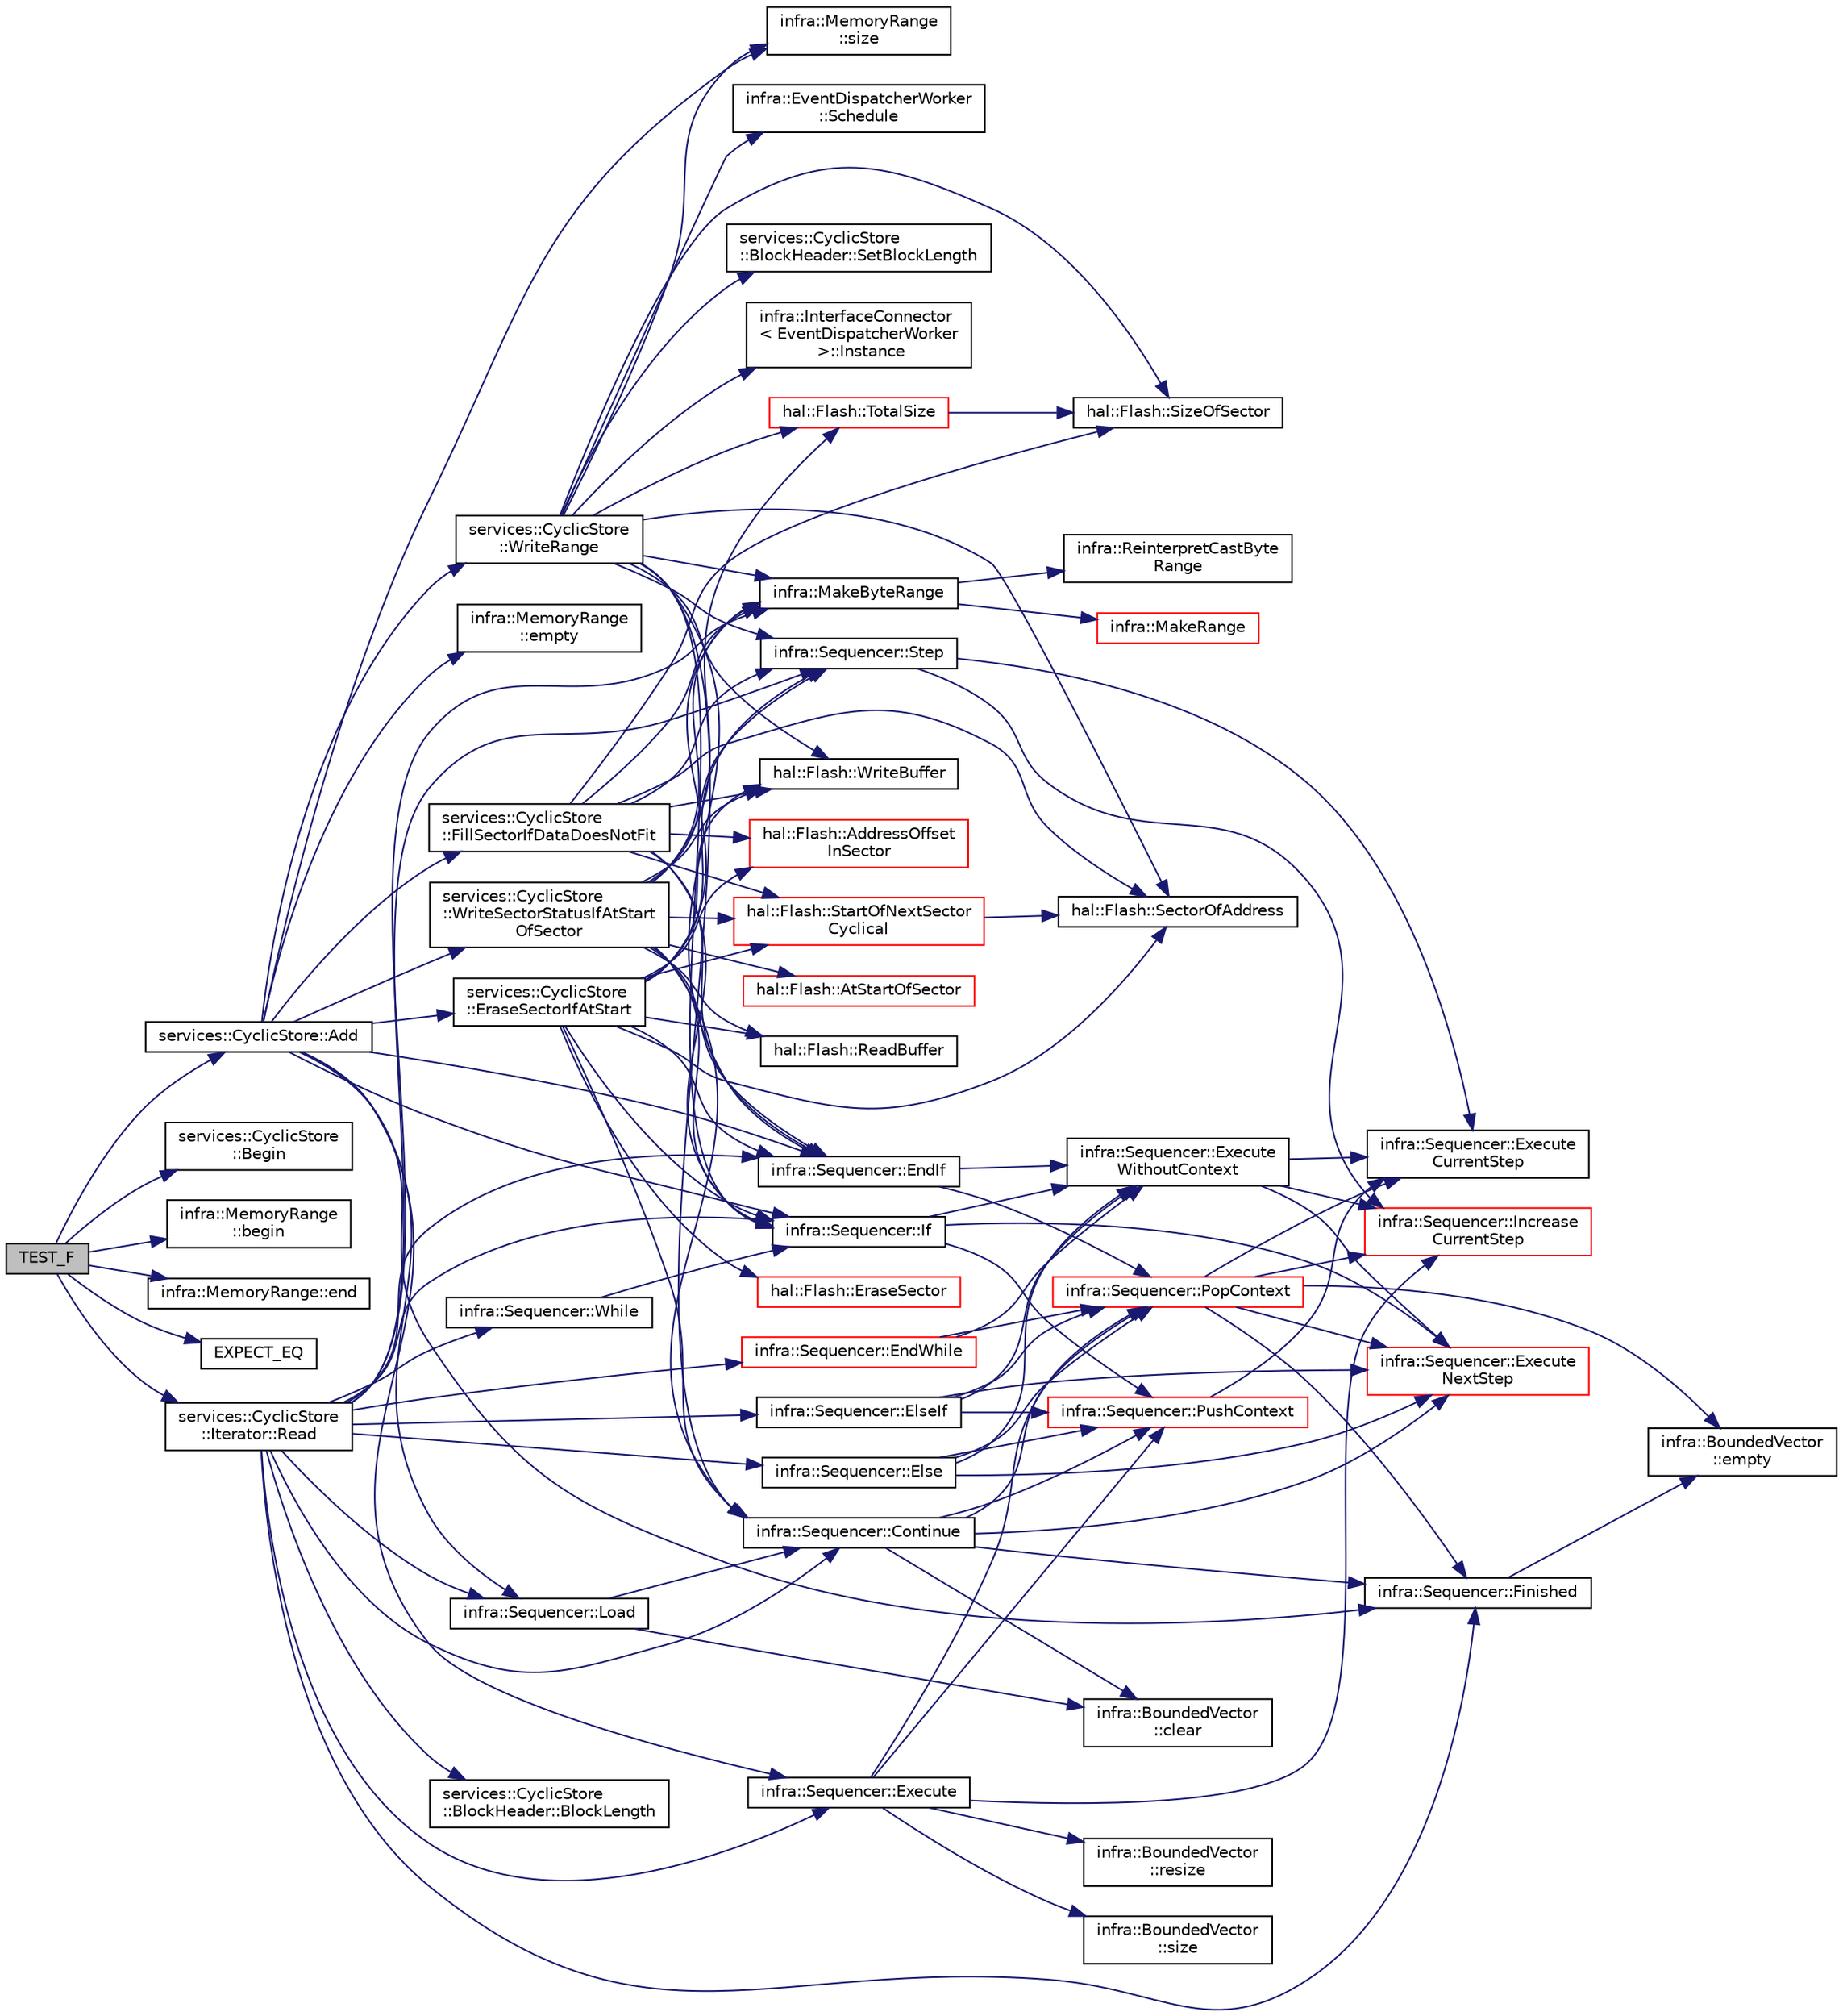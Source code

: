 digraph "TEST_F"
{
 // INTERACTIVE_SVG=YES
  edge [fontname="Helvetica",fontsize="10",labelfontname="Helvetica",labelfontsize="10"];
  node [fontname="Helvetica",fontsize="10",shape=record];
  rankdir="LR";
  Node651 [label="TEST_F",height=0.2,width=0.4,color="black", fillcolor="grey75", style="filled", fontcolor="black"];
  Node651 -> Node652 [color="midnightblue",fontsize="10",style="solid",fontname="Helvetica"];
  Node652 [label="services::CyclicStore::Add",height=0.2,width=0.4,color="black", fillcolor="white", style="filled",URL="$d4/d36/classservices_1_1_cyclic_store.html#a6831a59811174b5a79616e69b555ef12"];
  Node652 -> Node653 [color="midnightblue",fontsize="10",style="solid",fontname="Helvetica"];
  Node653 [label="infra::MemoryRange\l::empty",height=0.2,width=0.4,color="black", fillcolor="white", style="filled",URL="$d0/d6d/classinfra_1_1_memory_range.html#a0dc90caa282524ee9828bf8128e3a569"];
  Node652 -> Node654 [color="midnightblue",fontsize="10",style="solid",fontname="Helvetica"];
  Node654 [label="infra::MemoryRange\l::size",height=0.2,width=0.4,color="black", fillcolor="white", style="filled",URL="$d0/d6d/classinfra_1_1_memory_range.html#ae8fbbf531d3696b6a64ac13385acdc66"];
  Node652 -> Node655 [color="midnightblue",fontsize="10",style="solid",fontname="Helvetica"];
  Node655 [label="infra::Sequencer::Finished",height=0.2,width=0.4,color="black", fillcolor="white", style="filled",URL="$d8/dcc/classinfra_1_1_sequencer.html#aa8d62e488058da02b14a31017a33b199"];
  Node655 -> Node656 [color="midnightblue",fontsize="10",style="solid",fontname="Helvetica"];
  Node656 [label="infra::BoundedVector\l::empty",height=0.2,width=0.4,color="black", fillcolor="white", style="filled",URL="$dc/de7/classinfra_1_1_bounded_vector.html#ab9477e08e53eb7d020fac8bd1d37fda7"];
  Node652 -> Node657 [color="midnightblue",fontsize="10",style="solid",fontname="Helvetica"];
  Node657 [label="infra::Sequencer::Load",height=0.2,width=0.4,color="black", fillcolor="white", style="filled",URL="$d8/dcc/classinfra_1_1_sequencer.html#ade4e7fa24c5c9451ed375fe6c155f694"];
  Node657 -> Node658 [color="midnightblue",fontsize="10",style="solid",fontname="Helvetica"];
  Node658 [label="infra::BoundedVector\l::clear",height=0.2,width=0.4,color="black", fillcolor="white", style="filled",URL="$dc/de7/classinfra_1_1_bounded_vector.html#a0d65fc52854eb5ee43419e451e3cd49a"];
  Node657 -> Node659 [color="midnightblue",fontsize="10",style="solid",fontname="Helvetica"];
  Node659 [label="infra::Sequencer::Continue",height=0.2,width=0.4,color="black", fillcolor="white", style="filled",URL="$d8/dcc/classinfra_1_1_sequencer.html#a540855dbc1e4f39faed3b55ec7c947c0"];
  Node659 -> Node658 [color="midnightblue",fontsize="10",style="solid",fontname="Helvetica"];
  Node659 -> Node660 [color="midnightblue",fontsize="10",style="solid",fontname="Helvetica"];
  Node660 [label="infra::Sequencer::PushContext",height=0.2,width=0.4,color="red", fillcolor="white", style="filled",URL="$d8/dcc/classinfra_1_1_sequencer.html#adb44b85c61f00faae6ca6ad1de6a7380"];
  Node660 -> Node661 [color="midnightblue",fontsize="10",style="solid",fontname="Helvetica"];
  Node661 [label="infra::Sequencer::Execute\lCurrentStep",height=0.2,width=0.4,color="black", fillcolor="white", style="filled",URL="$d8/dcc/classinfra_1_1_sequencer.html#abfc36f76cfc75495f321bc6643826c98"];
  Node659 -> Node663 [color="midnightblue",fontsize="10",style="solid",fontname="Helvetica"];
  Node663 [label="infra::Sequencer::PopContext",height=0.2,width=0.4,color="red", fillcolor="white", style="filled",URL="$d8/dcc/classinfra_1_1_sequencer.html#a5a0bb79e770ee68910377bcbd24f9c14"];
  Node663 -> Node661 [color="midnightblue",fontsize="10",style="solid",fontname="Helvetica"];
  Node663 -> Node655 [color="midnightblue",fontsize="10",style="solid",fontname="Helvetica"];
  Node663 -> Node665 [color="midnightblue",fontsize="10",style="solid",fontname="Helvetica"];
  Node665 [label="infra::Sequencer::Execute\lNextStep",height=0.2,width=0.4,color="red", fillcolor="white", style="filled",URL="$d8/dcc/classinfra_1_1_sequencer.html#a144aefdee6184f0c01287ef64e4e588a"];
  Node663 -> Node656 [color="midnightblue",fontsize="10",style="solid",fontname="Helvetica"];
  Node663 -> Node667 [color="midnightblue",fontsize="10",style="solid",fontname="Helvetica"];
  Node667 [label="infra::Sequencer::Increase\lCurrentStep",height=0.2,width=0.4,color="red", fillcolor="white", style="filled",URL="$d8/dcc/classinfra_1_1_sequencer.html#aa1da1c05382c54296fe23b30d6cf6cf8"];
  Node659 -> Node655 [color="midnightblue",fontsize="10",style="solid",fontname="Helvetica"];
  Node659 -> Node665 [color="midnightblue",fontsize="10",style="solid",fontname="Helvetica"];
  Node652 -> Node668 [color="midnightblue",fontsize="10",style="solid",fontname="Helvetica"];
  Node668 [label="infra::Sequencer::If",height=0.2,width=0.4,color="black", fillcolor="white", style="filled",URL="$d8/dcc/classinfra_1_1_sequencer.html#a0e40d6564269650aee9417413f24dc10"];
  Node668 -> Node669 [color="midnightblue",fontsize="10",style="solid",fontname="Helvetica"];
  Node669 [label="infra::Sequencer::Execute\lWithoutContext",height=0.2,width=0.4,color="black", fillcolor="white", style="filled",URL="$d8/dcc/classinfra_1_1_sequencer.html#a40c4a5d093bef3a87c982a01f528f4de"];
  Node669 -> Node661 [color="midnightblue",fontsize="10",style="solid",fontname="Helvetica"];
  Node669 -> Node665 [color="midnightblue",fontsize="10",style="solid",fontname="Helvetica"];
  Node669 -> Node667 [color="midnightblue",fontsize="10",style="solid",fontname="Helvetica"];
  Node668 -> Node665 [color="midnightblue",fontsize="10",style="solid",fontname="Helvetica"];
  Node668 -> Node660 [color="midnightblue",fontsize="10",style="solid",fontname="Helvetica"];
  Node652 -> Node670 [color="midnightblue",fontsize="10",style="solid",fontname="Helvetica"];
  Node670 [label="services::CyclicStore\l::FillSectorIfDataDoesNotFit",height=0.2,width=0.4,color="black", fillcolor="white", style="filled",URL="$d4/d36/classservices_1_1_cyclic_store.html#abbfca86f746373ca05c917d087761080"];
  Node670 -> Node668 [color="midnightblue",fontsize="10",style="solid",fontname="Helvetica"];
  Node670 -> Node671 [color="midnightblue",fontsize="10",style="solid",fontname="Helvetica"];
  Node671 [label="hal::Flash::AddressOffset\lInSector",height=0.2,width=0.4,color="red", fillcolor="white", style="filled",URL="$dd/d95/classhal_1_1_flash.html#a86b9f5311a7ab95c5a9524b1c2cc2953"];
  Node670 -> Node675 [color="midnightblue",fontsize="10",style="solid",fontname="Helvetica"];
  Node675 [label="hal::Flash::SizeOfSector",height=0.2,width=0.4,color="black", fillcolor="white", style="filled",URL="$dd/d95/classhal_1_1_flash.html#aa68cb41a2cbe038e3bff43597665ff79"];
  Node670 -> Node674 [color="midnightblue",fontsize="10",style="solid",fontname="Helvetica"];
  Node674 [label="hal::Flash::SectorOfAddress",height=0.2,width=0.4,color="black", fillcolor="white", style="filled",URL="$dd/d95/classhal_1_1_flash.html#a8fdc674c7384cdfb555cad2201848751"];
  Node670 -> Node676 [color="midnightblue",fontsize="10",style="solid",fontname="Helvetica"];
  Node676 [label="infra::Sequencer::Step",height=0.2,width=0.4,color="black", fillcolor="white", style="filled",URL="$d8/dcc/classinfra_1_1_sequencer.html#abe6c94f65a82b03dde3e4e8fb85c9cdc"];
  Node676 -> Node661 [color="midnightblue",fontsize="10",style="solid",fontname="Helvetica"];
  Node676 -> Node667 [color="midnightblue",fontsize="10",style="solid",fontname="Helvetica"];
  Node670 -> Node677 [color="midnightblue",fontsize="10",style="solid",fontname="Helvetica"];
  Node677 [label="hal::Flash::WriteBuffer",height=0.2,width=0.4,color="black", fillcolor="white", style="filled",URL="$dd/d95/classhal_1_1_flash.html#afe92eb7daa1043f56eac569140d018f9"];
  Node670 -> Node678 [color="midnightblue",fontsize="10",style="solid",fontname="Helvetica"];
  Node678 [label="infra::MakeByteRange",height=0.2,width=0.4,color="black", fillcolor="white", style="filled",URL="$d0/de3/namespaceinfra.html#ae4478bf95f90ceb679642cb4180f205f"];
  Node678 -> Node679 [color="midnightblue",fontsize="10",style="solid",fontname="Helvetica"];
  Node679 [label="infra::ReinterpretCastByte\lRange",height=0.2,width=0.4,color="black", fillcolor="white", style="filled",URL="$d0/de3/namespaceinfra.html#a74203fdf2e029d2667c7e4925092cc9a"];
  Node678 -> Node680 [color="midnightblue",fontsize="10",style="solid",fontname="Helvetica"];
  Node680 [label="infra::MakeRange",height=0.2,width=0.4,color="red", fillcolor="white", style="filled",URL="$d0/de3/namespaceinfra.html#afe38b7d4318537de2f28b244211c4275"];
  Node670 -> Node683 [color="midnightblue",fontsize="10",style="solid",fontname="Helvetica"];
  Node683 [label="hal::Flash::StartOfNextSector\lCyclical",height=0.2,width=0.4,color="red", fillcolor="white", style="filled",URL="$dd/d95/classhal_1_1_flash.html#a67f022a19e3b9afd315b82ed09a3f97b"];
  Node683 -> Node674 [color="midnightblue",fontsize="10",style="solid",fontname="Helvetica"];
  Node670 -> Node685 [color="midnightblue",fontsize="10",style="solid",fontname="Helvetica"];
  Node685 [label="infra::Sequencer::EndIf",height=0.2,width=0.4,color="black", fillcolor="white", style="filled",URL="$d8/dcc/classinfra_1_1_sequencer.html#a1cb4cebfeb7a84298523d1e2f7f13432"];
  Node685 -> Node663 [color="midnightblue",fontsize="10",style="solid",fontname="Helvetica"];
  Node685 -> Node669 [color="midnightblue",fontsize="10",style="solid",fontname="Helvetica"];
  Node652 -> Node686 [color="midnightblue",fontsize="10",style="solid",fontname="Helvetica"];
  Node686 [label="services::CyclicStore\l::EraseSectorIfAtStart",height=0.2,width=0.4,color="black", fillcolor="white", style="filled",URL="$d4/d36/classservices_1_1_cyclic_store.html#a9a8d58930d91d2606ce40f651da398bb"];
  Node686 -> Node668 [color="midnightblue",fontsize="10",style="solid",fontname="Helvetica"];
  Node686 -> Node671 [color="midnightblue",fontsize="10",style="solid",fontname="Helvetica"];
  Node686 -> Node676 [color="midnightblue",fontsize="10",style="solid",fontname="Helvetica"];
  Node686 -> Node687 [color="midnightblue",fontsize="10",style="solid",fontname="Helvetica"];
  Node687 [label="hal::Flash::EraseSector",height=0.2,width=0.4,color="red", fillcolor="white", style="filled",URL="$dd/d95/classhal_1_1_flash.html#ad819eee6c50efb070b810d5e4467b48c"];
  Node686 -> Node674 [color="midnightblue",fontsize="10",style="solid",fontname="Helvetica"];
  Node686 -> Node659 [color="midnightblue",fontsize="10",style="solid",fontname="Helvetica"];
  Node686 -> Node689 [color="midnightblue",fontsize="10",style="solid",fontname="Helvetica"];
  Node689 [label="hal::Flash::ReadBuffer",height=0.2,width=0.4,color="black", fillcolor="white", style="filled",URL="$dd/d95/classhal_1_1_flash.html#a5ab65baa666ed4c293c957a1545f997c"];
  Node686 -> Node678 [color="midnightblue",fontsize="10",style="solid",fontname="Helvetica"];
  Node686 -> Node683 [color="midnightblue",fontsize="10",style="solid",fontname="Helvetica"];
  Node686 -> Node677 [color="midnightblue",fontsize="10",style="solid",fontname="Helvetica"];
  Node686 -> Node685 [color="midnightblue",fontsize="10",style="solid",fontname="Helvetica"];
  Node652 -> Node690 [color="midnightblue",fontsize="10",style="solid",fontname="Helvetica"];
  Node690 [label="services::CyclicStore\l::WriteSectorStatusIfAtStart\lOfSector",height=0.2,width=0.4,color="black", fillcolor="white", style="filled",URL="$d4/d36/classservices_1_1_cyclic_store.html#ad6ae3d3b0cade2999ee863bee7740db4"];
  Node690 -> Node668 [color="midnightblue",fontsize="10",style="solid",fontname="Helvetica"];
  Node690 -> Node691 [color="midnightblue",fontsize="10",style="solid",fontname="Helvetica"];
  Node691 [label="hal::Flash::AtStartOfSector",height=0.2,width=0.4,color="red", fillcolor="white", style="filled",URL="$dd/d95/classhal_1_1_flash.html#a9c5d00aa660cfd96c69c5e6ac2b11b87"];
  Node690 -> Node676 [color="midnightblue",fontsize="10",style="solid",fontname="Helvetica"];
  Node690 -> Node689 [color="midnightblue",fontsize="10",style="solid",fontname="Helvetica"];
  Node690 -> Node678 [color="midnightblue",fontsize="10",style="solid",fontname="Helvetica"];
  Node690 -> Node683 [color="midnightblue",fontsize="10",style="solid",fontname="Helvetica"];
  Node690 -> Node659 [color="midnightblue",fontsize="10",style="solid",fontname="Helvetica"];
  Node690 -> Node677 [color="midnightblue",fontsize="10",style="solid",fontname="Helvetica"];
  Node690 -> Node685 [color="midnightblue",fontsize="10",style="solid",fontname="Helvetica"];
  Node690 -> Node692 [color="midnightblue",fontsize="10",style="solid",fontname="Helvetica"];
  Node692 [label="hal::Flash::TotalSize",height=0.2,width=0.4,color="red", fillcolor="white", style="filled",URL="$dd/d95/classhal_1_1_flash.html#a0d43d3f246405a4d94e843182f3df687"];
  Node692 -> Node675 [color="midnightblue",fontsize="10",style="solid",fontname="Helvetica"];
  Node652 -> Node685 [color="midnightblue",fontsize="10",style="solid",fontname="Helvetica"];
  Node652 -> Node693 [color="midnightblue",fontsize="10",style="solid",fontname="Helvetica"];
  Node693 [label="services::CyclicStore\l::WriteRange",height=0.2,width=0.4,color="black", fillcolor="white", style="filled",URL="$d4/d36/classservices_1_1_cyclic_store.html#a08dbba8a0aaac53dc54133f23475c423"];
  Node693 -> Node668 [color="midnightblue",fontsize="10",style="solid",fontname="Helvetica"];
  Node693 -> Node676 [color="midnightblue",fontsize="10",style="solid",fontname="Helvetica"];
  Node693 -> Node654 [color="midnightblue",fontsize="10",style="solid",fontname="Helvetica"];
  Node693 -> Node675 [color="midnightblue",fontsize="10",style="solid",fontname="Helvetica"];
  Node693 -> Node674 [color="midnightblue",fontsize="10",style="solid",fontname="Helvetica"];
  Node693 -> Node677 [color="midnightblue",fontsize="10",style="solid",fontname="Helvetica"];
  Node693 -> Node678 [color="midnightblue",fontsize="10",style="solid",fontname="Helvetica"];
  Node693 -> Node694 [color="midnightblue",fontsize="10",style="solid",fontname="Helvetica"];
  Node694 [label="services::CyclicStore\l::BlockHeader::SetBlockLength",height=0.2,width=0.4,color="black", fillcolor="white", style="filled",URL="$d8/d0b/structservices_1_1_cyclic_store_1_1_block_header.html#a23a18a952d7937a450b379614c31be35"];
  Node693 -> Node685 [color="midnightblue",fontsize="10",style="solid",fontname="Helvetica"];
  Node693 -> Node659 [color="midnightblue",fontsize="10",style="solid",fontname="Helvetica"];
  Node693 -> Node692 [color="midnightblue",fontsize="10",style="solid",fontname="Helvetica"];
  Node693 -> Node695 [color="midnightblue",fontsize="10",style="solid",fontname="Helvetica"];
  Node695 [label="infra::InterfaceConnector\l\< EventDispatcherWorker\l \>::Instance",height=0.2,width=0.4,color="black", fillcolor="white", style="filled",URL="$d3/d0e/classinfra_1_1_interface_connector.html#aed1d9e952d3d0dfa68e59ee4e868b380"];
  Node693 -> Node696 [color="midnightblue",fontsize="10",style="solid",fontname="Helvetica"];
  Node696 [label="infra::EventDispatcherWorker\l::Schedule",height=0.2,width=0.4,color="black", fillcolor="white", style="filled",URL="$d7/d34/classinfra_1_1_event_dispatcher_worker.html#a5922b8fd5101b15f20b639fcd11fa272"];
  Node652 -> Node697 [color="midnightblue",fontsize="10",style="solid",fontname="Helvetica"];
  Node697 [label="infra::Sequencer::Execute",height=0.2,width=0.4,color="black", fillcolor="white", style="filled",URL="$d8/dcc/classinfra_1_1_sequencer.html#a98e466d1ab1c7c738b4b7b6d79667132"];
  Node697 -> Node698 [color="midnightblue",fontsize="10",style="solid",fontname="Helvetica"];
  Node698 [label="infra::BoundedVector\l::size",height=0.2,width=0.4,color="black", fillcolor="white", style="filled",URL="$dc/de7/classinfra_1_1_bounded_vector.html#a605f344af39e74f48bb205c86f57b5da"];
  Node697 -> Node699 [color="midnightblue",fontsize="10",style="solid",fontname="Helvetica"];
  Node699 [label="infra::BoundedVector\l::resize",height=0.2,width=0.4,color="black", fillcolor="white", style="filled",URL="$dc/de7/classinfra_1_1_bounded_vector.html#afa10f6004fa9f862b5e1609b29a32a19"];
  Node697 -> Node660 [color="midnightblue",fontsize="10",style="solid",fontname="Helvetica"];
  Node697 -> Node663 [color="midnightblue",fontsize="10",style="solid",fontname="Helvetica"];
  Node697 -> Node667 [color="midnightblue",fontsize="10",style="solid",fontname="Helvetica"];
  Node651 -> Node700 [color="midnightblue",fontsize="10",style="solid",fontname="Helvetica"];
  Node700 [label="services::CyclicStore\l::Begin",height=0.2,width=0.4,color="black", fillcolor="white", style="filled",URL="$d4/d36/classservices_1_1_cyclic_store.html#a0b1c01e3c97a02e55eeba72c51f64d87"];
  Node651 -> Node701 [color="midnightblue",fontsize="10",style="solid",fontname="Helvetica"];
  Node701 [label="infra::MemoryRange\l::begin",height=0.2,width=0.4,color="black", fillcolor="white", style="filled",URL="$d0/d6d/classinfra_1_1_memory_range.html#a7a83ceae17802af5ecebfb9557912ece"];
  Node651 -> Node702 [color="midnightblue",fontsize="10",style="solid",fontname="Helvetica"];
  Node702 [label="infra::MemoryRange::end",height=0.2,width=0.4,color="black", fillcolor="white", style="filled",URL="$d0/d6d/classinfra_1_1_memory_range.html#a1be4daa094045e4e3bff3b2748646c12"];
  Node651 -> Node703 [color="midnightblue",fontsize="10",style="solid",fontname="Helvetica"];
  Node703 [label="EXPECT_EQ",height=0.2,width=0.4,color="black", fillcolor="white", style="filled",URL="$d6/def/_test_json_8cpp.html#a82745227e2f0a8edbb4ae630d88a8e86"];
  Node651 -> Node704 [color="midnightblue",fontsize="10",style="solid",fontname="Helvetica"];
  Node704 [label="services::CyclicStore\l::Iterator::Read",height=0.2,width=0.4,color="black", fillcolor="white", style="filled",URL="$d8/d2e/classservices_1_1_cyclic_store_1_1_iterator.html#a381735d4db303d7075fb985d38620026"];
  Node704 -> Node655 [color="midnightblue",fontsize="10",style="solid",fontname="Helvetica"];
  Node704 -> Node657 [color="midnightblue",fontsize="10",style="solid",fontname="Helvetica"];
  Node704 -> Node705 [color="midnightblue",fontsize="10",style="solid",fontname="Helvetica"];
  Node705 [label="infra::Sequencer::While",height=0.2,width=0.4,color="black", fillcolor="white", style="filled",URL="$d8/dcc/classinfra_1_1_sequencer.html#afc41c4a19e4ea4741222953cd5b3db33"];
  Node705 -> Node668 [color="midnightblue",fontsize="10",style="solid",fontname="Helvetica"];
  Node704 -> Node676 [color="midnightblue",fontsize="10",style="solid",fontname="Helvetica"];
  Node704 -> Node678 [color="midnightblue",fontsize="10",style="solid",fontname="Helvetica"];
  Node704 -> Node659 [color="midnightblue",fontsize="10",style="solid",fontname="Helvetica"];
  Node704 -> Node668 [color="midnightblue",fontsize="10",style="solid",fontname="Helvetica"];
  Node704 -> Node706 [color="midnightblue",fontsize="10",style="solid",fontname="Helvetica"];
  Node706 [label="services::CyclicStore\l::BlockHeader::BlockLength",height=0.2,width=0.4,color="black", fillcolor="white", style="filled",URL="$d8/d0b/structservices_1_1_cyclic_store_1_1_block_header.html#a1766a5219fa4d204ef811649872a2938"];
  Node704 -> Node707 [color="midnightblue",fontsize="10",style="solid",fontname="Helvetica"];
  Node707 [label="infra::Sequencer::Else",height=0.2,width=0.4,color="black", fillcolor="white", style="filled",URL="$d8/dcc/classinfra_1_1_sequencer.html#af97f536321810ac342fe6cb6e8eb8533"];
  Node707 -> Node663 [color="midnightblue",fontsize="10",style="solid",fontname="Helvetica"];
  Node707 -> Node669 [color="midnightblue",fontsize="10",style="solid",fontname="Helvetica"];
  Node707 -> Node665 [color="midnightblue",fontsize="10",style="solid",fontname="Helvetica"];
  Node707 -> Node660 [color="midnightblue",fontsize="10",style="solid",fontname="Helvetica"];
  Node704 -> Node697 [color="midnightblue",fontsize="10",style="solid",fontname="Helvetica"];
  Node704 -> Node685 [color="midnightblue",fontsize="10",style="solid",fontname="Helvetica"];
  Node704 -> Node708 [color="midnightblue",fontsize="10",style="solid",fontname="Helvetica"];
  Node708 [label="infra::Sequencer::ElseIf",height=0.2,width=0.4,color="black", fillcolor="white", style="filled",URL="$d8/dcc/classinfra_1_1_sequencer.html#a054b562edafabb754729f6ab45eb8c9d"];
  Node708 -> Node663 [color="midnightblue",fontsize="10",style="solid",fontname="Helvetica"];
  Node708 -> Node669 [color="midnightblue",fontsize="10",style="solid",fontname="Helvetica"];
  Node708 -> Node665 [color="midnightblue",fontsize="10",style="solid",fontname="Helvetica"];
  Node708 -> Node660 [color="midnightblue",fontsize="10",style="solid",fontname="Helvetica"];
  Node704 -> Node709 [color="midnightblue",fontsize="10",style="solid",fontname="Helvetica"];
  Node709 [label="infra::Sequencer::EndWhile",height=0.2,width=0.4,color="red", fillcolor="white", style="filled",URL="$d8/dcc/classinfra_1_1_sequencer.html#a44c59b0dc536d34b809bd4504e3f1a8b"];
  Node709 -> Node663 [color="midnightblue",fontsize="10",style="solid",fontname="Helvetica"];
  Node709 -> Node669 [color="midnightblue",fontsize="10",style="solid",fontname="Helvetica"];
}
